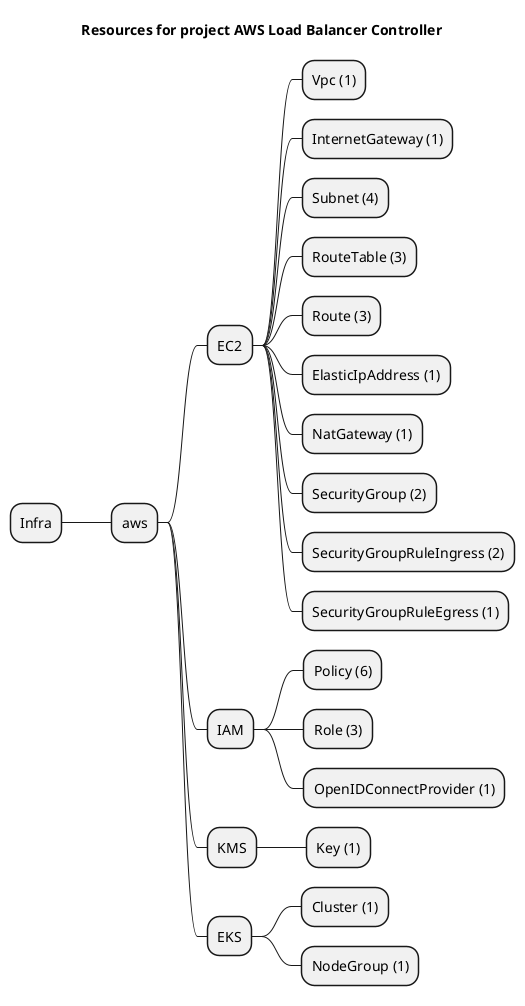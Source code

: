@startmindmap
title Resources for project AWS Load Balancer Controller
skinparam monochrome true
+ Infra
++ aws
+++ EC2
++++ Vpc (1)
++++ InternetGateway (1)
++++ Subnet (4)
++++ RouteTable (3)
++++ Route (3)
++++ ElasticIpAddress (1)
++++ NatGateway (1)
++++ SecurityGroup (2)
++++ SecurityGroupRuleIngress (2)
++++ SecurityGroupRuleEgress (1)
+++ IAM
++++ Policy (6)
++++ Role (3)
++++ OpenIDConnectProvider (1)
+++ KMS
++++ Key (1)
+++ EKS
++++ Cluster (1)
++++ NodeGroup (1)
@endmindmap